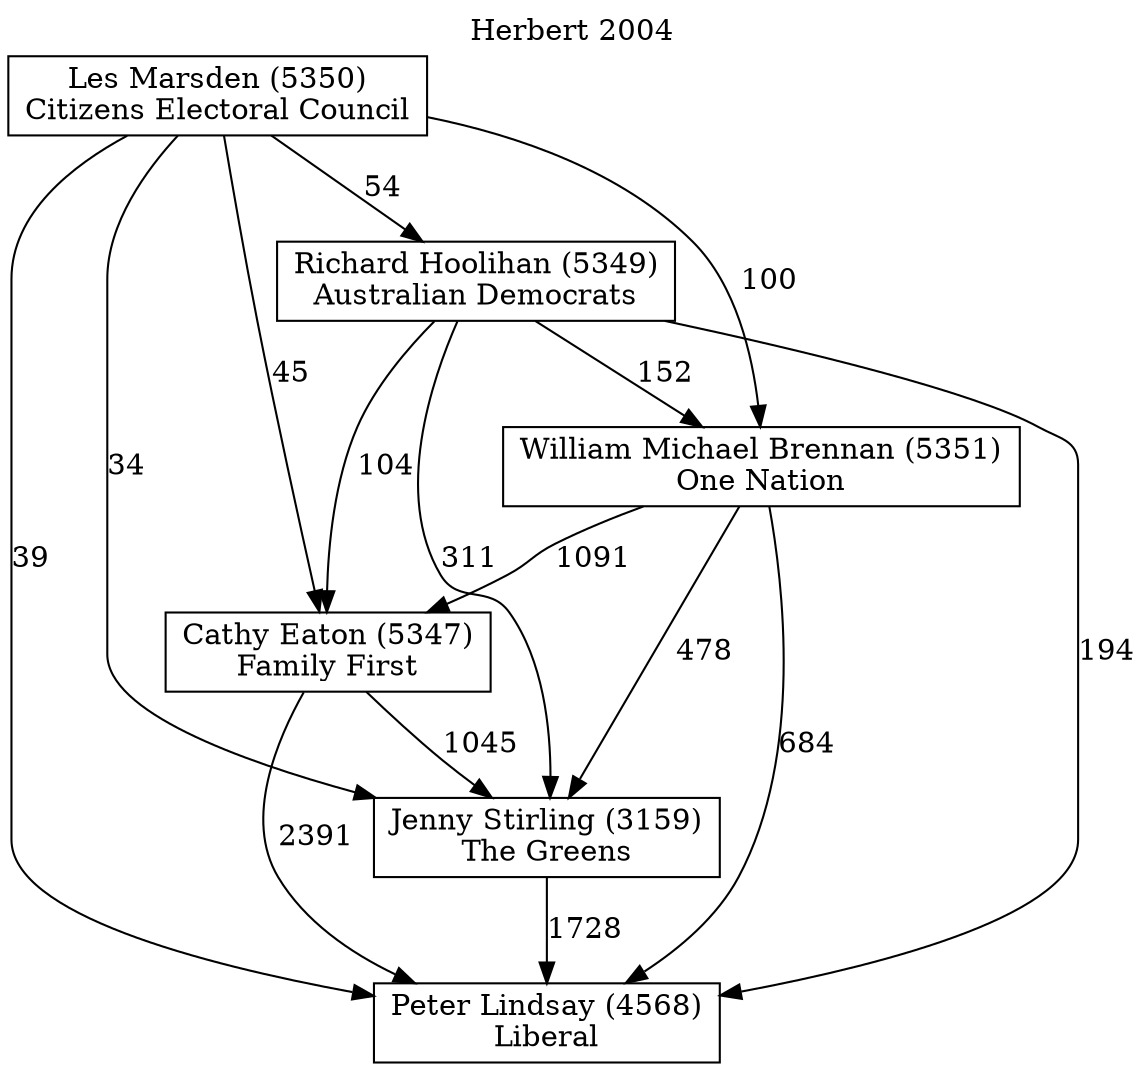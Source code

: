 // House preference flow
digraph "Peter Lindsay (4568)_Herbert_2004" {
	graph [label="Herbert 2004" labelloc=t mclimit=2]
	node [shape=box]
	"Peter Lindsay (4568)" [label="Peter Lindsay (4568)
Liberal"]
	"Jenny Stirling (3159)" [label="Jenny Stirling (3159)
The Greens"]
	"Cathy Eaton (5347)" [label="Cathy Eaton (5347)
Family First"]
	"William Michael Brennan (5351)" [label="William Michael Brennan (5351)
One Nation"]
	"Richard Hoolihan (5349)" [label="Richard Hoolihan (5349)
Australian Democrats"]
	"Les Marsden (5350)" [label="Les Marsden (5350)
Citizens Electoral Council"]
	"Jenny Stirling (3159)" -> "Peter Lindsay (4568)" [label=1728]
	"Cathy Eaton (5347)" -> "Jenny Stirling (3159)" [label=1045]
	"William Michael Brennan (5351)" -> "Cathy Eaton (5347)" [label=1091]
	"Richard Hoolihan (5349)" -> "William Michael Brennan (5351)" [label=152]
	"Les Marsden (5350)" -> "Richard Hoolihan (5349)" [label=54]
	"Cathy Eaton (5347)" -> "Peter Lindsay (4568)" [label=2391]
	"William Michael Brennan (5351)" -> "Peter Lindsay (4568)" [label=684]
	"Richard Hoolihan (5349)" -> "Peter Lindsay (4568)" [label=194]
	"Les Marsden (5350)" -> "Peter Lindsay (4568)" [label=39]
	"Les Marsden (5350)" -> "William Michael Brennan (5351)" [label=100]
	"Richard Hoolihan (5349)" -> "Cathy Eaton (5347)" [label=104]
	"Les Marsden (5350)" -> "Cathy Eaton (5347)" [label=45]
	"William Michael Brennan (5351)" -> "Jenny Stirling (3159)" [label=478]
	"Richard Hoolihan (5349)" -> "Jenny Stirling (3159)" [label=311]
	"Les Marsden (5350)" -> "Jenny Stirling (3159)" [label=34]
}
